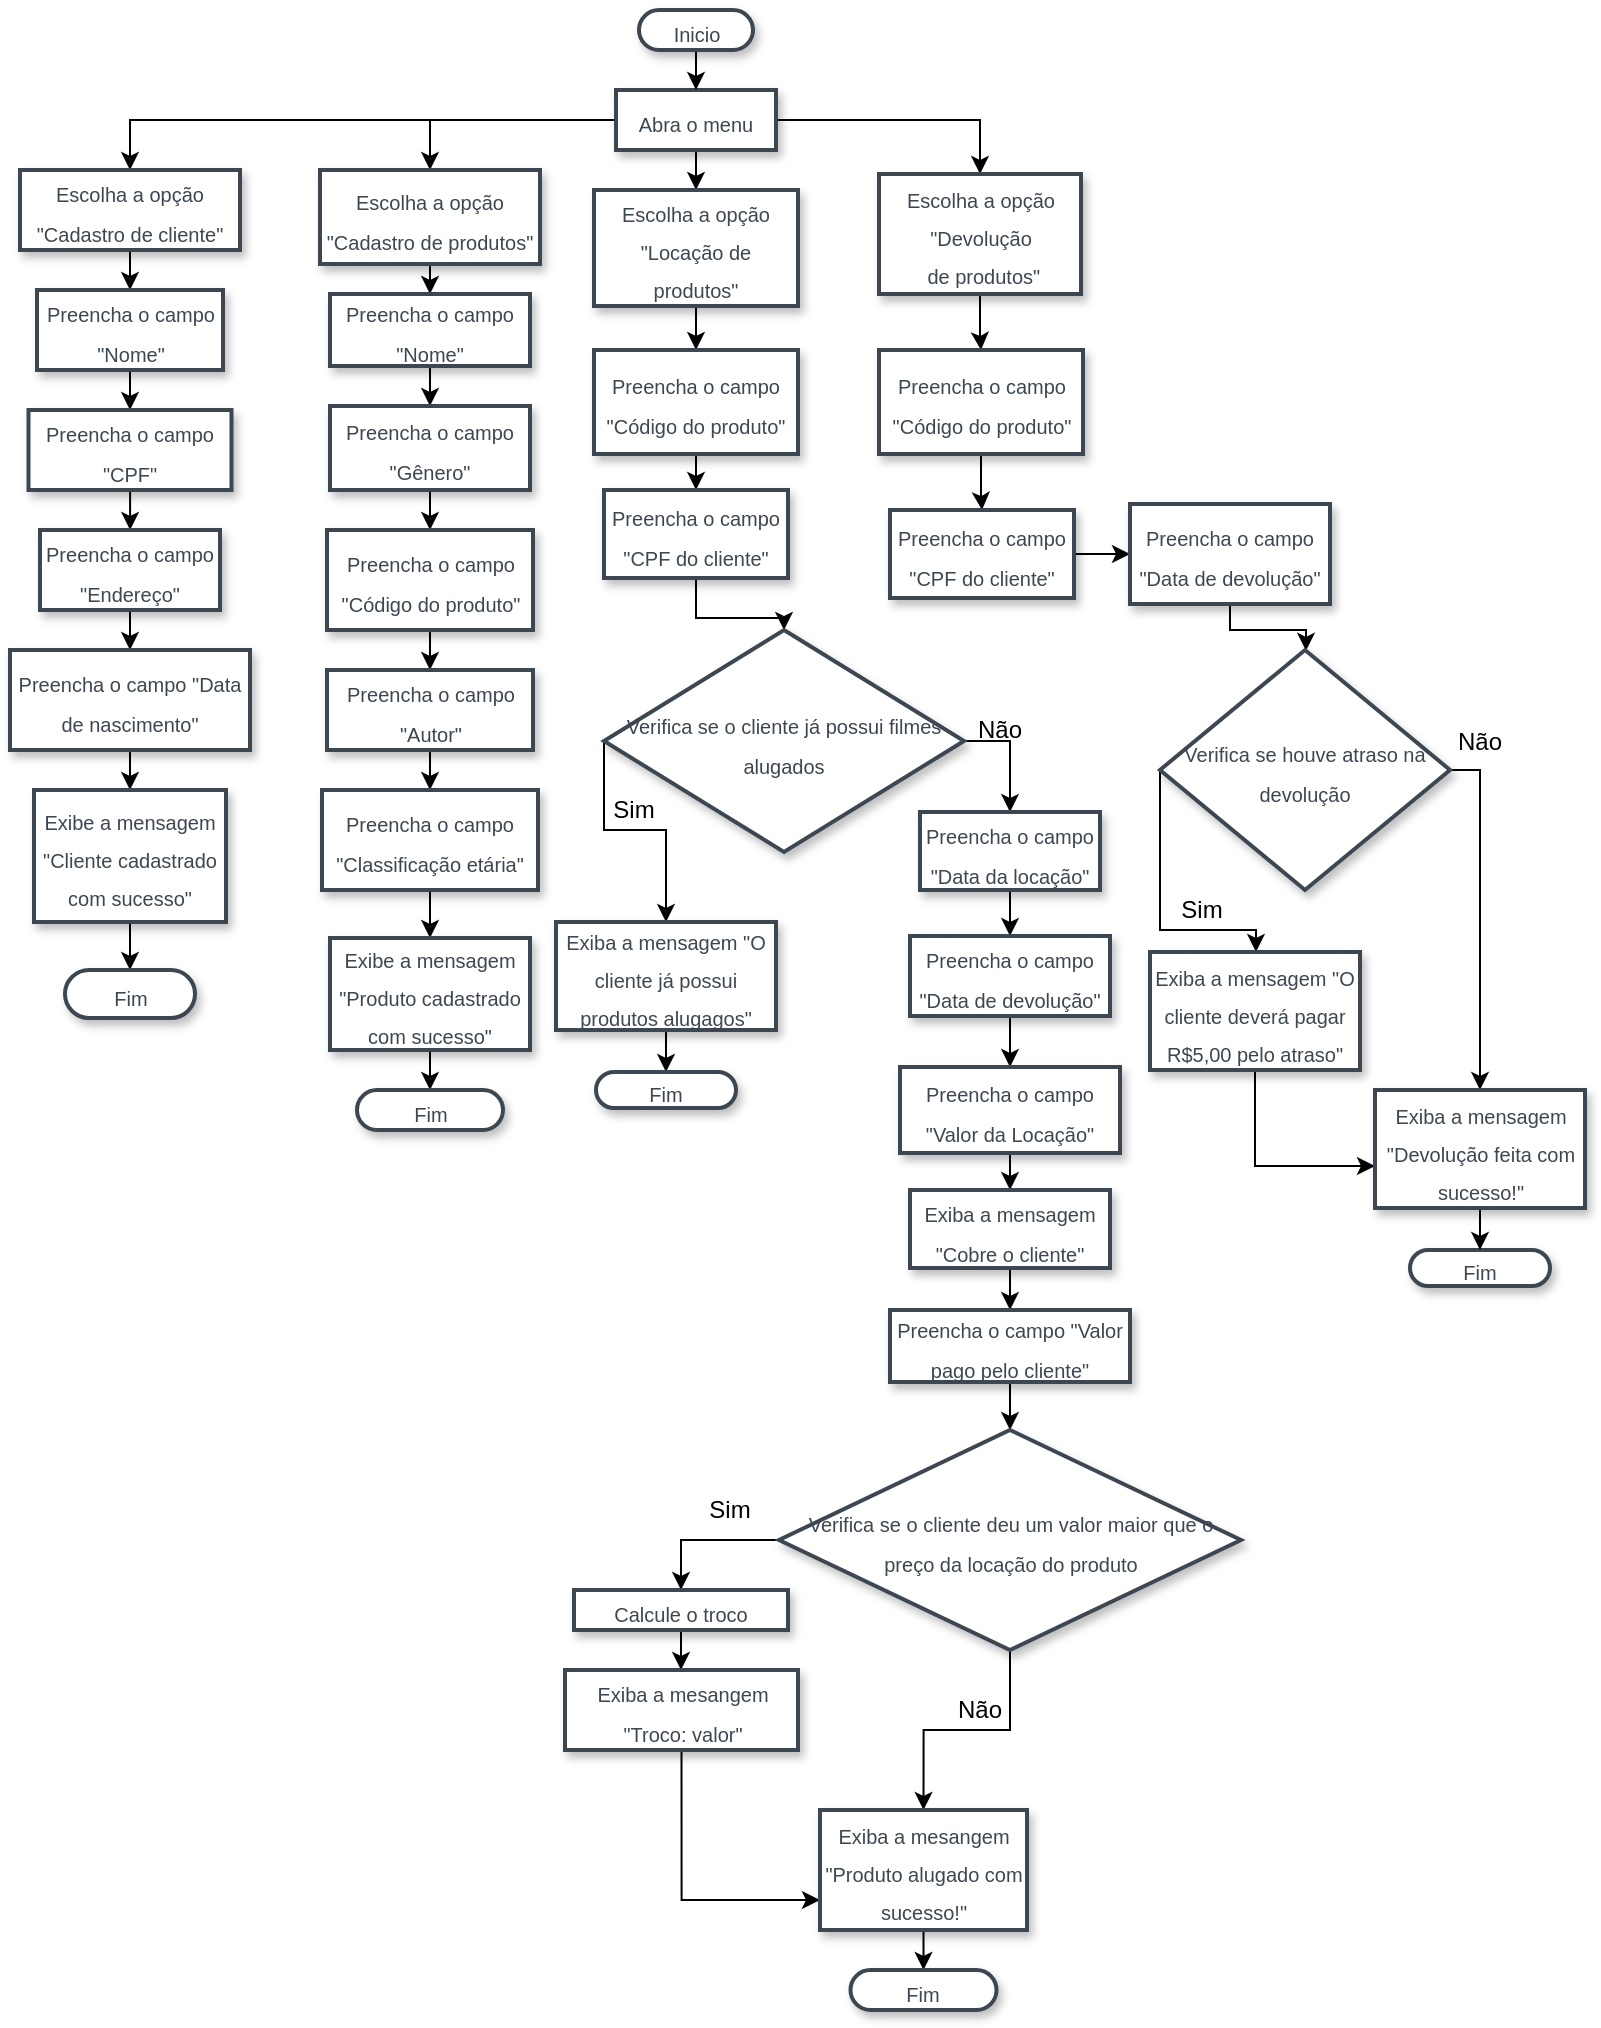 <mxfile version="12.9.6" type="device"><diagram id="pEwQFhLn-0pdpbr744_Y" name="Page-1"><mxGraphModel dx="868" dy="433" grid="1" gridSize="10" guides="1" tooltips="1" connect="1" arrows="1" fold="1" page="1" pageScale="1" pageWidth="850" pageHeight="1100" math="0" shadow="0"><root><mxCell id="0"/><mxCell id="1" parent="0"/><mxCell id="HXJx4LC6QHkydqWfYgw4-26" style="edgeStyle=orthogonalEdgeStyle;rounded=0;orthogonalLoop=1;jettySize=auto;html=1;entryX=0.5;entryY=0;entryDx=0;entryDy=0;" edge="1" parent="1" source="HXJx4LC6QHkydqWfYgw4-22" target="HXJx4LC6QHkydqWfYgw4-25"><mxGeometry relative="1" as="geometry"/></mxCell><mxCell id="HXJx4LC6QHkydqWfYgw4-43" style="edgeStyle=orthogonalEdgeStyle;rounded=0;orthogonalLoop=1;jettySize=auto;html=1;entryX=0.5;entryY=0;entryDx=0;entryDy=0;" edge="1" parent="1" source="HXJx4LC6QHkydqWfYgw4-22" target="HXJx4LC6QHkydqWfYgw4-42"><mxGeometry relative="1" as="geometry"/></mxCell><mxCell id="HXJx4LC6QHkydqWfYgw4-61" style="edgeStyle=orthogonalEdgeStyle;rounded=0;orthogonalLoop=1;jettySize=auto;html=1;entryX=0.5;entryY=0;entryDx=0;entryDy=0;" edge="1" parent="1" source="HXJx4LC6QHkydqWfYgw4-22" target="HXJx4LC6QHkydqWfYgw4-60"><mxGeometry relative="1" as="geometry"/></mxCell><mxCell id="HXJx4LC6QHkydqWfYgw4-99" style="edgeStyle=orthogonalEdgeStyle;rounded=0;orthogonalLoop=1;jettySize=auto;html=1;entryX=0.5;entryY=0;entryDx=0;entryDy=0;" edge="1" parent="1" source="HXJx4LC6QHkydqWfYgw4-22" target="HXJx4LC6QHkydqWfYgw4-98"><mxGeometry relative="1" as="geometry"/></mxCell><UserObject label="&lt;font style=&quot;font-size: 10px&quot;&gt;Abra o menu&lt;/font&gt;" lucidchartObjectId="jnFLfFCbd3qz" id="HXJx4LC6QHkydqWfYgw4-22"><mxCell style="html=1;whiteSpace=wrap;;fontSize=16;fontColor=#3d4752;align=center;spacing=3;strokeColor=#3d4752;strokeOpacity=100;fillOpacity=100;shadow=1;fillColor=#ffffff;strokeWidth=2;" vertex="1" parent="1"><mxGeometry x="348" y="50" width="80" height="30" as="geometry"/></mxCell></UserObject><mxCell id="HXJx4LC6QHkydqWfYgw4-24" style="edgeStyle=orthogonalEdgeStyle;rounded=0;orthogonalLoop=1;jettySize=auto;html=1;entryX=0.5;entryY=0;entryDx=0;entryDy=0;" edge="1" parent="1" target="HXJx4LC6QHkydqWfYgw4-22"><mxGeometry relative="1" as="geometry"><mxPoint x="388" y="30" as="sourcePoint"/></mxGeometry></mxCell><mxCell id="HXJx4LC6QHkydqWfYgw4-28" style="edgeStyle=orthogonalEdgeStyle;rounded=0;orthogonalLoop=1;jettySize=auto;html=1;entryX=0.5;entryY=0;entryDx=0;entryDy=0;" edge="1" parent="1" source="HXJx4LC6QHkydqWfYgw4-25" target="HXJx4LC6QHkydqWfYgw4-27"><mxGeometry relative="1" as="geometry"/></mxCell><UserObject label="&lt;font style=&quot;font-size: 10px&quot;&gt;Escolha a opção &quot;Cadastro de cliente&quot;&lt;/font&gt;" lucidchartObjectId="CpFLckcKI6U~" id="HXJx4LC6QHkydqWfYgw4-25"><mxCell style="html=1;whiteSpace=wrap;;fontSize=16;fontColor=#3d4752;align=center;spacing=3;strokeColor=#3d4752;strokeOpacity=100;fillOpacity=100;shadow=1;fillColor=#ffffff;strokeWidth=2;" vertex="1" parent="1"><mxGeometry x="50" y="90" width="110" height="40" as="geometry"/></mxCell></UserObject><mxCell id="HXJx4LC6QHkydqWfYgw4-30" style="edgeStyle=orthogonalEdgeStyle;rounded=0;orthogonalLoop=1;jettySize=auto;html=1;entryX=0.5;entryY=0;entryDx=0;entryDy=0;" edge="1" parent="1" source="HXJx4LC6QHkydqWfYgw4-27" target="HXJx4LC6QHkydqWfYgw4-29"><mxGeometry relative="1" as="geometry"/></mxCell><UserObject label="&lt;font style=&quot;font-size: 10px&quot;&gt;Preencha o campo &quot;Nome&quot;&lt;/font&gt;" lucidchartObjectId="3qFLjaxOOOlq" id="HXJx4LC6QHkydqWfYgw4-27"><mxCell style="html=1;whiteSpace=wrap;;fontSize=16;fontColor=#3d4752;align=center;spacing=3;strokeColor=#3d4752;strokeOpacity=100;fillOpacity=100;shadow=1;fillColor=#ffffff;strokeWidth=2;" vertex="1" parent="1"><mxGeometry x="58.5" y="150" width="93" height="40" as="geometry"/></mxCell></UserObject><mxCell id="HXJx4LC6QHkydqWfYgw4-32" style="edgeStyle=orthogonalEdgeStyle;rounded=0;orthogonalLoop=1;jettySize=auto;html=1;" edge="1" parent="1" source="HXJx4LC6QHkydqWfYgw4-29" target="HXJx4LC6QHkydqWfYgw4-31"><mxGeometry relative="1" as="geometry"/></mxCell><UserObject label="&lt;font style=&quot;font-size: 10px&quot;&gt;Preencha o campo &quot;CPF&quot;&lt;/font&gt;" lucidchartObjectId="msFL2~0l1LfC" id="HXJx4LC6QHkydqWfYgw4-29"><mxCell style="html=1;whiteSpace=wrap;;fontSize=16;fontColor=#3d4752;align=center;spacing=3;strokeColor=#3d4752;strokeOpacity=100;fillOpacity=100;shadow=1;fillColor=#ffffff;strokeWidth=2;" vertex="1" parent="1"><mxGeometry x="54.25" y="210" width="101.5" height="40" as="geometry"/></mxCell></UserObject><mxCell id="HXJx4LC6QHkydqWfYgw4-34" style="edgeStyle=orthogonalEdgeStyle;rounded=0;orthogonalLoop=1;jettySize=auto;html=1;entryX=0.5;entryY=0;entryDx=0;entryDy=0;" edge="1" parent="1" source="HXJx4LC6QHkydqWfYgw4-31" target="HXJx4LC6QHkydqWfYgw4-33"><mxGeometry relative="1" as="geometry"/></mxCell><UserObject label="&lt;font style=&quot;font-size: 10px&quot;&gt;Preencha o campo &quot;Endereço&quot;&lt;/font&gt;" lucidchartObjectId="euFL_HHbkSW-" id="HXJx4LC6QHkydqWfYgw4-31"><mxCell style="html=1;whiteSpace=wrap;;fontSize=16;fontColor=#3d4752;align=center;spacing=3;strokeColor=#3d4752;strokeOpacity=100;fillOpacity=100;shadow=1;fillColor=#ffffff;strokeWidth=2;" vertex="1" parent="1"><mxGeometry x="60" y="270" width="90" height="40" as="geometry"/></mxCell></UserObject><mxCell id="HXJx4LC6QHkydqWfYgw4-36" style="edgeStyle=orthogonalEdgeStyle;rounded=0;orthogonalLoop=1;jettySize=auto;html=1;" edge="1" parent="1" source="HXJx4LC6QHkydqWfYgw4-33" target="HXJx4LC6QHkydqWfYgw4-35"><mxGeometry relative="1" as="geometry"/></mxCell><UserObject label="&lt;font style=&quot;font-size: 10px&quot;&gt;Preencha o campo &quot;Data de nascimento&quot;&lt;/font&gt;" lucidchartObjectId="IMFLEHIjtBMJ" id="HXJx4LC6QHkydqWfYgw4-33"><mxCell style="html=1;whiteSpace=wrap;;fontSize=16;fontColor=#3d4752;align=center;spacing=3;strokeColor=#3d4752;strokeOpacity=100;fillOpacity=100;shadow=1;fillColor=#ffffff;strokeWidth=2;" vertex="1" parent="1"><mxGeometry x="45" y="330" width="120" height="50" as="geometry"/></mxCell></UserObject><mxCell id="HXJx4LC6QHkydqWfYgw4-38" style="edgeStyle=orthogonalEdgeStyle;rounded=0;orthogonalLoop=1;jettySize=auto;html=1;entryX=0.5;entryY=0;entryDx=0;entryDy=0;" edge="1" parent="1" source="HXJx4LC6QHkydqWfYgw4-35" target="HXJx4LC6QHkydqWfYgw4-37"><mxGeometry relative="1" as="geometry"/></mxCell><UserObject label="&lt;font style=&quot;font-size: 10px&quot;&gt;Exibe a mensagem &quot;Cliente cadastrado com sucesso&quot;&lt;/font&gt;" lucidchartObjectId="jzFLeidjD5kn" id="HXJx4LC6QHkydqWfYgw4-35"><mxCell style="html=1;whiteSpace=wrap;;fontSize=16;fontColor=#3d4752;align=center;spacing=3;strokeColor=#3d4752;strokeOpacity=100;fillOpacity=100;shadow=1;fillColor=#ffffff;strokeWidth=2;" vertex="1" parent="1"><mxGeometry x="57" y="400" width="96" height="66" as="geometry"/></mxCell></UserObject><mxCell id="HXJx4LC6QHkydqWfYgw4-39" style="edgeStyle=orthogonalEdgeStyle;rounded=0;orthogonalLoop=1;jettySize=auto;html=1;exitX=0.5;exitY=1;exitDx=0;exitDy=0;" edge="1" parent="1" source="HXJx4LC6QHkydqWfYgw4-37"><mxGeometry relative="1" as="geometry"><mxPoint x="105" y="500" as="targetPoint"/></mxGeometry></mxCell><UserObject label="&lt;font style=&quot;font-size: 10px&quot;&gt;Fim&lt;/font&gt;" lucidchartObjectId="~AFLdLVYFA-2" id="HXJx4LC6QHkydqWfYgw4-37"><mxCell style="html=1;whiteSpace=wrap;rounded=1;arcSize=50;fontSize=16;fontColor=#3d4752;align=center;spacing=3;strokeColor=#3d4752;strokeOpacity=100;fillOpacity=100;shadow=1;fillColor=#ffffff;strokeWidth=2;" vertex="1" parent="1"><mxGeometry x="72.5" y="490" width="65" height="24" as="geometry"/></mxCell></UserObject><UserObject label="&lt;font style=&quot;font-size: 10px&quot;&gt;Inicio&lt;/font&gt;" lucidchartObjectId="KmFLsq8WQtiW" id="HXJx4LC6QHkydqWfYgw4-41"><mxCell style="html=1;whiteSpace=wrap;rounded=1;arcSize=50;fontSize=16;fontColor=#3d4752;align=center;spacing=3;strokeColor=#3d4752;strokeOpacity=100;fillOpacity=100;shadow=1;fillColor=#ffffff;strokeWidth=2;" vertex="1" parent="1"><mxGeometry x="359.5" y="10" width="57" height="20" as="geometry"/></mxCell></UserObject><mxCell id="HXJx4LC6QHkydqWfYgw4-45" style="edgeStyle=orthogonalEdgeStyle;rounded=0;orthogonalLoop=1;jettySize=auto;html=1;entryX=0.5;entryY=0;entryDx=0;entryDy=0;" edge="1" parent="1" source="HXJx4LC6QHkydqWfYgw4-42" target="HXJx4LC6QHkydqWfYgw4-44"><mxGeometry relative="1" as="geometry"/></mxCell><UserObject label="&lt;font style=&quot;font-size: 10px&quot;&gt;Escolha a opção &quot;Cadastro de produtos&quot;&lt;/font&gt;" lucidchartObjectId="XBFLu1raBYzm" id="HXJx4LC6QHkydqWfYgw4-42"><mxCell style="html=1;whiteSpace=wrap;;fontSize=16;fontColor=#3d4752;align=center;spacing=3;strokeColor=#3d4752;strokeOpacity=100;fillOpacity=100;shadow=1;fillColor=#ffffff;strokeWidth=2;" vertex="1" parent="1"><mxGeometry x="200" y="90" width="110" height="47" as="geometry"/></mxCell></UserObject><mxCell id="HXJx4LC6QHkydqWfYgw4-48" style="edgeStyle=orthogonalEdgeStyle;rounded=0;orthogonalLoop=1;jettySize=auto;html=1;entryX=0.5;entryY=0;entryDx=0;entryDy=0;" edge="1" parent="1" source="HXJx4LC6QHkydqWfYgw4-44" target="HXJx4LC6QHkydqWfYgw4-46"><mxGeometry relative="1" as="geometry"/></mxCell><UserObject label="&lt;font style=&quot;font-size: 10px&quot;&gt;Preencha o campo &quot;Nome&quot;&lt;/font&gt;" lucidchartObjectId="nDFLi6US7r.c" id="HXJx4LC6QHkydqWfYgw4-44"><mxCell style="html=1;whiteSpace=wrap;;fontSize=16;fontColor=#3d4752;align=center;spacing=3;strokeColor=#3d4752;strokeOpacity=100;fillOpacity=100;shadow=1;fillColor=#ffffff;strokeWidth=2;" vertex="1" parent="1"><mxGeometry x="205" y="152" width="100" height="36" as="geometry"/></mxCell></UserObject><mxCell id="HXJx4LC6QHkydqWfYgw4-50" style="edgeStyle=orthogonalEdgeStyle;rounded=0;orthogonalLoop=1;jettySize=auto;html=1;entryX=0.5;entryY=0;entryDx=0;entryDy=0;" edge="1" parent="1" source="HXJx4LC6QHkydqWfYgw4-46" target="HXJx4LC6QHkydqWfYgw4-49"><mxGeometry relative="1" as="geometry"/></mxCell><UserObject label="&lt;font style=&quot;font-size: 10px&quot;&gt;Preencha o campo &quot;Gênero&quot;&lt;/font&gt;" lucidchartObjectId="-DFL~ItTOaPe" id="HXJx4LC6QHkydqWfYgw4-46"><mxCell style="html=1;whiteSpace=wrap;;fontSize=16;fontColor=#3d4752;align=center;spacing=3;strokeColor=#3d4752;strokeOpacity=100;fillOpacity=100;shadow=1;fillColor=#ffffff;strokeWidth=2;" vertex="1" parent="1"><mxGeometry x="205" y="208" width="100" height="42" as="geometry"/></mxCell></UserObject><mxCell id="HXJx4LC6QHkydqWfYgw4-52" style="edgeStyle=orthogonalEdgeStyle;rounded=0;orthogonalLoop=1;jettySize=auto;html=1;" edge="1" parent="1" source="HXJx4LC6QHkydqWfYgw4-49" target="HXJx4LC6QHkydqWfYgw4-51"><mxGeometry relative="1" as="geometry"/></mxCell><UserObject label="&lt;font style=&quot;font-size: 10px&quot;&gt;Preencha o campo &quot;Código do produto&quot;&lt;/font&gt;" lucidchartObjectId="wFFLgE_ELieT" id="HXJx4LC6QHkydqWfYgw4-49"><mxCell style="html=1;whiteSpace=wrap;;fontSize=16;fontColor=#3d4752;align=center;spacing=3;strokeColor=#3d4752;strokeOpacity=100;fillOpacity=100;shadow=1;fillColor=#ffffff;strokeWidth=2;" vertex="1" parent="1"><mxGeometry x="203.5" y="270" width="103" height="50" as="geometry"/></mxCell></UserObject><mxCell id="HXJx4LC6QHkydqWfYgw4-55" style="edgeStyle=orthogonalEdgeStyle;rounded=0;orthogonalLoop=1;jettySize=auto;html=1;entryX=0.5;entryY=0;entryDx=0;entryDy=0;" edge="1" parent="1" source="HXJx4LC6QHkydqWfYgw4-51" target="HXJx4LC6QHkydqWfYgw4-54"><mxGeometry relative="1" as="geometry"/></mxCell><UserObject label="&lt;font style=&quot;font-size: 10px&quot;&gt;Preencha o campo &quot;Autor&quot;&lt;/font&gt;" lucidchartObjectId="cGFLg5nVvIVx" id="HXJx4LC6QHkydqWfYgw4-51"><mxCell style="html=1;whiteSpace=wrap;;fontSize=16;fontColor=#3d4752;align=center;spacing=3;strokeColor=#3d4752;strokeOpacity=100;fillOpacity=100;shadow=1;fillColor=#ffffff;strokeWidth=2;" vertex="1" parent="1"><mxGeometry x="203.5" y="340" width="103" height="40" as="geometry"/></mxCell></UserObject><mxCell id="HXJx4LC6QHkydqWfYgw4-57" style="edgeStyle=orthogonalEdgeStyle;rounded=0;orthogonalLoop=1;jettySize=auto;html=1;entryX=0.5;entryY=0;entryDx=0;entryDy=0;" edge="1" parent="1" source="HXJx4LC6QHkydqWfYgw4-54" target="HXJx4LC6QHkydqWfYgw4-56"><mxGeometry relative="1" as="geometry"/></mxCell><UserObject label="&lt;font style=&quot;font-size: 10px&quot;&gt;Preencha o campo &quot;Classificação etária&quot;&lt;/font&gt;" lucidchartObjectId="XGFLRaipK1Qi" id="HXJx4LC6QHkydqWfYgw4-54"><mxCell style="html=1;whiteSpace=wrap;;fontSize=16;fontColor=#3d4752;align=center;spacing=3;strokeColor=#3d4752;strokeOpacity=100;fillOpacity=100;shadow=1;fillColor=#ffffff;strokeWidth=2;" vertex="1" parent="1"><mxGeometry x="201" y="400" width="108" height="50" as="geometry"/></mxCell></UserObject><mxCell id="HXJx4LC6QHkydqWfYgw4-59" style="edgeStyle=orthogonalEdgeStyle;rounded=0;orthogonalLoop=1;jettySize=auto;html=1;" edge="1" parent="1" source="HXJx4LC6QHkydqWfYgw4-56" target="HXJx4LC6QHkydqWfYgw4-58"><mxGeometry relative="1" as="geometry"/></mxCell><UserObject label="&lt;font style=&quot;font-size: 10px&quot;&gt;Exibe a mensagem &quot;Produto cadastrado com sucesso&quot;&lt;/font&gt;" lucidchartObjectId="PHFLdKLSLlI2" id="HXJx4LC6QHkydqWfYgw4-56"><mxCell style="html=1;whiteSpace=wrap;;fontSize=16;fontColor=#3d4752;align=center;spacing=3;strokeColor=#3d4752;strokeOpacity=100;fillOpacity=100;shadow=1;fillColor=#ffffff;strokeWidth=2;" vertex="1" parent="1"><mxGeometry x="205" y="474" width="100" height="56" as="geometry"/></mxCell></UserObject><UserObject label="&lt;font style=&quot;font-size: 10px&quot;&gt;Fim&lt;/font&gt;" lucidchartObjectId="vIFL06dj9dmD" id="HXJx4LC6QHkydqWfYgw4-58"><mxCell style="html=1;whiteSpace=wrap;rounded=1;arcSize=50;fontSize=16;fontColor=#3d4752;align=center;spacing=3;strokeColor=#3d4752;strokeOpacity=100;fillOpacity=100;shadow=1;fillColor=#ffffff;strokeWidth=2;" vertex="1" parent="1"><mxGeometry x="218.5" y="550" width="73" height="20" as="geometry"/></mxCell></UserObject><mxCell id="HXJx4LC6QHkydqWfYgw4-63" style="edgeStyle=orthogonalEdgeStyle;rounded=0;orthogonalLoop=1;jettySize=auto;html=1;" edge="1" parent="1" source="HXJx4LC6QHkydqWfYgw4-60" target="HXJx4LC6QHkydqWfYgw4-62"><mxGeometry relative="1" as="geometry"/></mxCell><UserObject label="&lt;font style=&quot;font-size: 10px&quot;&gt;Escolha a opção &quot;Locação de produtos&quot;&lt;/font&gt;" lucidchartObjectId="vNFLDUNluXaB" id="HXJx4LC6QHkydqWfYgw4-60"><mxCell style="html=1;whiteSpace=wrap;;fontSize=16;fontColor=#3d4752;align=center;spacing=3;strokeColor=#3d4752;strokeOpacity=100;fillOpacity=100;shadow=1;fillColor=#ffffff;strokeWidth=2;" vertex="1" parent="1"><mxGeometry x="337" y="100" width="102" height="58" as="geometry"/></mxCell></UserObject><mxCell id="HXJx4LC6QHkydqWfYgw4-65" style="edgeStyle=orthogonalEdgeStyle;rounded=0;orthogonalLoop=1;jettySize=auto;html=1;entryX=0.5;entryY=0;entryDx=0;entryDy=0;" edge="1" parent="1" source="HXJx4LC6QHkydqWfYgw4-62" target="HXJx4LC6QHkydqWfYgw4-64"><mxGeometry relative="1" as="geometry"/></mxCell><UserObject label="&lt;font style=&quot;font-size: 10px&quot;&gt;Preencha o campo &quot;Código do produto&quot;&lt;/font&gt;" lucidchartObjectId="GOFLX8b~mYep" id="HXJx4LC6QHkydqWfYgw4-62"><mxCell style="html=1;whiteSpace=wrap;;fontSize=16;fontColor=#3d4752;align=center;spacing=3;strokeColor=#3d4752;strokeOpacity=100;fillOpacity=100;shadow=1;fillColor=#ffffff;strokeWidth=2;" vertex="1" parent="1"><mxGeometry x="337" y="180" width="102" height="52" as="geometry"/></mxCell></UserObject><mxCell id="HXJx4LC6QHkydqWfYgw4-67" style="edgeStyle=orthogonalEdgeStyle;rounded=0;orthogonalLoop=1;jettySize=auto;html=1;entryX=0.5;entryY=0;entryDx=0;entryDy=0;" edge="1" parent="1" source="HXJx4LC6QHkydqWfYgw4-64" target="HXJx4LC6QHkydqWfYgw4-66"><mxGeometry relative="1" as="geometry"/></mxCell><UserObject label="&lt;font style=&quot;font-size: 10px&quot;&gt;Preencha o campo &quot;CPF do cliente&quot;&lt;/font&gt;" lucidchartObjectId="_OFLmdyz50hw" id="HXJx4LC6QHkydqWfYgw4-64"><mxCell style="html=1;whiteSpace=wrap;;fontSize=16;fontColor=#3d4752;align=center;spacing=3;strokeColor=#3d4752;strokeOpacity=100;fillOpacity=100;shadow=1;fillColor=#ffffff;strokeWidth=2;" vertex="1" parent="1"><mxGeometry x="342" y="250" width="92" height="44" as="geometry"/></mxCell></UserObject><mxCell id="HXJx4LC6QHkydqWfYgw4-69" style="edgeStyle=orthogonalEdgeStyle;rounded=0;orthogonalLoop=1;jettySize=auto;html=1;entryX=0.5;entryY=0;entryDx=0;entryDy=0;exitX=0;exitY=0.5;exitDx=0;exitDy=0;" edge="1" parent="1" source="HXJx4LC6QHkydqWfYgw4-66" target="HXJx4LC6QHkydqWfYgw4-68"><mxGeometry relative="1" as="geometry"><Array as="points"><mxPoint x="342" y="420"/><mxPoint x="373" y="420"/></Array></mxGeometry></mxCell><mxCell id="HXJx4LC6QHkydqWfYgw4-75" style="edgeStyle=orthogonalEdgeStyle;rounded=0;orthogonalLoop=1;jettySize=auto;html=1;entryX=0.5;entryY=0;entryDx=0;entryDy=0;exitX=1;exitY=0.5;exitDx=0;exitDy=0;" edge="1" parent="1" source="HXJx4LC6QHkydqWfYgw4-66" target="HXJx4LC6QHkydqWfYgw4-74"><mxGeometry relative="1" as="geometry"/></mxCell><UserObject label="&lt;font style=&quot;font-size: 10px&quot;&gt;Verifica se o cliente já possui filmes alugados&lt;/font&gt;" lucidchartObjectId="zTFLiN5NoDBZ" id="HXJx4LC6QHkydqWfYgw4-66"><mxCell style="html=1;whiteSpace=wrap;rhombus;fontSize=16;fontColor=#3d4752;align=center;spacing=3;strokeColor=#3d4752;strokeOpacity=100;fillOpacity=100;shadow=1;fillColor=#ffffff;strokeWidth=2;" vertex="1" parent="1"><mxGeometry x="342" y="320" width="180" height="111" as="geometry"/></mxCell></UserObject><mxCell id="HXJx4LC6QHkydqWfYgw4-72" style="edgeStyle=orthogonalEdgeStyle;rounded=0;orthogonalLoop=1;jettySize=auto;html=1;entryX=0.5;entryY=0;entryDx=0;entryDy=0;" edge="1" parent="1" source="HXJx4LC6QHkydqWfYgw4-68" target="HXJx4LC6QHkydqWfYgw4-71"><mxGeometry relative="1" as="geometry"/></mxCell><UserObject label="&lt;font style=&quot;font-size: 10px&quot;&gt;Exiba a mensagem &quot;O cliente já possui produtos alugagos&quot;&lt;/font&gt;" lucidchartObjectId="xWFL~Xi8avfd" id="HXJx4LC6QHkydqWfYgw4-68"><mxCell style="html=1;whiteSpace=wrap;;fontSize=16;fontColor=#3d4752;align=center;spacing=3;strokeColor=#3d4752;strokeOpacity=100;fillOpacity=100;shadow=1;fillColor=#ffffff;strokeWidth=2;" vertex="1" parent="1"><mxGeometry x="318" y="466" width="110" height="54" as="geometry"/></mxCell></UserObject><mxCell id="HXJx4LC6QHkydqWfYgw4-70" value="Sim" style="text;html=1;strokeColor=none;fillColor=none;align=center;verticalAlign=middle;whiteSpace=wrap;rounded=0;" vertex="1" parent="1"><mxGeometry x="337" y="400" width="40" height="20" as="geometry"/></mxCell><UserObject label="&lt;font style=&quot;font-size: 10px&quot;&gt;Fim&lt;/font&gt;" lucidchartObjectId="sXFLLMgHulNz" id="HXJx4LC6QHkydqWfYgw4-71"><mxCell style="html=1;whiteSpace=wrap;rounded=1;arcSize=50;fontSize=16;fontColor=#3d4752;align=center;spacing=3;strokeColor=#3d4752;strokeOpacity=100;fillOpacity=100;shadow=1;fillColor=#ffffff;strokeWidth=2;" vertex="1" parent="1"><mxGeometry x="338" y="541" width="70" height="18" as="geometry"/></mxCell></UserObject><mxCell id="HXJx4LC6QHkydqWfYgw4-73" style="edgeStyle=orthogonalEdgeStyle;rounded=0;orthogonalLoop=1;jettySize=auto;html=1;exitX=0.5;exitY=1;exitDx=0;exitDy=0;" edge="1" parent="1" source="HXJx4LC6QHkydqWfYgw4-71" target="HXJx4LC6QHkydqWfYgw4-71"><mxGeometry relative="1" as="geometry"/></mxCell><mxCell id="HXJx4LC6QHkydqWfYgw4-78" style="edgeStyle=orthogonalEdgeStyle;rounded=0;orthogonalLoop=1;jettySize=auto;html=1;entryX=0.5;entryY=0;entryDx=0;entryDy=0;" edge="1" parent="1" source="HXJx4LC6QHkydqWfYgw4-74" target="HXJx4LC6QHkydqWfYgw4-77"><mxGeometry relative="1" as="geometry"/></mxCell><UserObject label="&lt;font style=&quot;font-size: 10px&quot;&gt;Preencha o campo &quot;Data da locação&quot;&lt;/font&gt;" lucidchartObjectId="vQFLDKBkn-kR" id="HXJx4LC6QHkydqWfYgw4-74"><mxCell style="html=1;whiteSpace=wrap;;fontSize=16;fontColor=#3d4752;align=center;spacing=3;strokeColor=#3d4752;strokeOpacity=100;fillOpacity=100;shadow=1;fillColor=#ffffff;strokeWidth=2;" vertex="1" parent="1"><mxGeometry x="500" y="411" width="90" height="39" as="geometry"/></mxCell></UserObject><mxCell id="HXJx4LC6QHkydqWfYgw4-76" value="Não" style="text;html=1;strokeColor=none;fillColor=none;align=center;verticalAlign=middle;whiteSpace=wrap;rounded=0;" vertex="1" parent="1"><mxGeometry x="520" y="360" width="40" height="20" as="geometry"/></mxCell><mxCell id="HXJx4LC6QHkydqWfYgw4-80" style="edgeStyle=orthogonalEdgeStyle;rounded=0;orthogonalLoop=1;jettySize=auto;html=1;" edge="1" parent="1" source="HXJx4LC6QHkydqWfYgw4-77" target="HXJx4LC6QHkydqWfYgw4-79"><mxGeometry relative="1" as="geometry"/></mxCell><UserObject label="&lt;font style=&quot;font-size: 10px&quot;&gt;Preencha o campo &quot;Data de devolução&quot;&lt;/font&gt;" lucidchartObjectId="XQFLwaOb0sO~" id="HXJx4LC6QHkydqWfYgw4-77"><mxCell style="html=1;whiteSpace=wrap;;fontSize=16;fontColor=#3d4752;align=center;spacing=3;strokeColor=#3d4752;strokeOpacity=100;fillOpacity=100;shadow=1;fillColor=#ffffff;strokeWidth=2;" vertex="1" parent="1"><mxGeometry x="495" y="473" width="100" height="40" as="geometry"/></mxCell></UserObject><mxCell id="HXJx4LC6QHkydqWfYgw4-82" style="edgeStyle=orthogonalEdgeStyle;rounded=0;orthogonalLoop=1;jettySize=auto;html=1;" edge="1" parent="1" source="HXJx4LC6QHkydqWfYgw4-79" target="HXJx4LC6QHkydqWfYgw4-81"><mxGeometry relative="1" as="geometry"/></mxCell><UserObject label="&lt;font style=&quot;font-size: 10px&quot;&gt;Preencha o campo &quot;Valor da Locação&quot;&lt;/font&gt;" lucidchartObjectId="LZFLObYbQlEH" id="HXJx4LC6QHkydqWfYgw4-79"><mxCell style="html=1;whiteSpace=wrap;;fontSize=16;fontColor=#3d4752;align=center;spacing=3;strokeColor=#3d4752;strokeOpacity=100;fillOpacity=100;shadow=1;fillColor=#ffffff;strokeWidth=2;" vertex="1" parent="1"><mxGeometry x="490" y="538.5" width="110" height="43" as="geometry"/></mxCell></UserObject><mxCell id="HXJx4LC6QHkydqWfYgw4-84" style="edgeStyle=orthogonalEdgeStyle;rounded=0;orthogonalLoop=1;jettySize=auto;html=1;entryX=0.5;entryY=0;entryDx=0;entryDy=0;" edge="1" parent="1" source="HXJx4LC6QHkydqWfYgw4-81" target="HXJx4LC6QHkydqWfYgw4-83"><mxGeometry relative="1" as="geometry"/></mxCell><UserObject label="&lt;font style=&quot;font-size: 10px&quot;&gt;Exiba a mensagem &quot;Cobre o cliente&quot;&lt;/font&gt;" lucidchartObjectId="k0FLobeWvtw5" id="HXJx4LC6QHkydqWfYgw4-81"><mxCell style="html=1;whiteSpace=wrap;;fontSize=16;fontColor=#3d4752;align=center;spacing=3;strokeColor=#3d4752;strokeOpacity=100;fillOpacity=100;shadow=1;fillColor=#ffffff;strokeWidth=2;" vertex="1" parent="1"><mxGeometry x="495" y="600" width="100" height="39" as="geometry"/></mxCell></UserObject><mxCell id="HXJx4LC6QHkydqWfYgw4-86" style="edgeStyle=orthogonalEdgeStyle;rounded=0;orthogonalLoop=1;jettySize=auto;html=1;entryX=0.5;entryY=0;entryDx=0;entryDy=0;" edge="1" parent="1" source="HXJx4LC6QHkydqWfYgw4-83" target="HXJx4LC6QHkydqWfYgw4-85"><mxGeometry relative="1" as="geometry"/></mxCell><UserObject label="&lt;font style=&quot;font-size: 10px&quot;&gt;Preencha o campo &quot;Valor pago pelo cliente&quot;&lt;/font&gt;" lucidchartObjectId="-1FLn9ORPsRT" id="HXJx4LC6QHkydqWfYgw4-83"><mxCell style="html=1;whiteSpace=wrap;;fontSize=16;fontColor=#3d4752;align=center;spacing=3;strokeColor=#3d4752;strokeOpacity=100;fillOpacity=100;shadow=1;fillColor=#ffffff;strokeWidth=2;" vertex="1" parent="1"><mxGeometry x="485" y="660" width="120" height="36" as="geometry"/></mxCell></UserObject><mxCell id="HXJx4LC6QHkydqWfYgw4-88" style="edgeStyle=orthogonalEdgeStyle;rounded=0;orthogonalLoop=1;jettySize=auto;html=1;exitX=0;exitY=0.5;exitDx=0;exitDy=0;" edge="1" parent="1" source="HXJx4LC6QHkydqWfYgw4-85" target="HXJx4LC6QHkydqWfYgw4-87"><mxGeometry relative="1" as="geometry"/></mxCell><mxCell id="HXJx4LC6QHkydqWfYgw4-94" style="edgeStyle=orthogonalEdgeStyle;rounded=0;orthogonalLoop=1;jettySize=auto;html=1;exitX=0.5;exitY=1;exitDx=0;exitDy=0;entryX=0.5;entryY=0;entryDx=0;entryDy=0;" edge="1" parent="1" source="HXJx4LC6QHkydqWfYgw4-85" target="HXJx4LC6QHkydqWfYgw4-92"><mxGeometry relative="1" as="geometry"/></mxCell><UserObject label="&lt;font style=&quot;font-size: 10px&quot;&gt;Verifica se o cliente deu um valor maior que o preço da locação do produto&lt;/font&gt;" lucidchartObjectId="23FLf5pUP~CP" id="HXJx4LC6QHkydqWfYgw4-85"><mxCell style="html=1;whiteSpace=wrap;rhombus;fontSize=16;fontColor=#3d4752;align=center;spacing=3;strokeColor=#3d4752;strokeOpacity=100;fillOpacity=100;shadow=1;fillColor=#ffffff;strokeWidth=2;" vertex="1" parent="1"><mxGeometry x="429.5" y="720" width="231" height="110" as="geometry"/></mxCell></UserObject><mxCell id="HXJx4LC6QHkydqWfYgw4-91" style="edgeStyle=orthogonalEdgeStyle;rounded=0;orthogonalLoop=1;jettySize=auto;html=1;" edge="1" parent="1" source="HXJx4LC6QHkydqWfYgw4-87" target="HXJx4LC6QHkydqWfYgw4-90"><mxGeometry relative="1" as="geometry"/></mxCell><UserObject label="&lt;font size=&quot;1&quot;&gt;Calcule o troco&lt;/font&gt;&lt;font style=&quot;font-size: 10px&quot;&gt; &lt;/font&gt;" lucidchartObjectId="84FLcvnBEGRM" id="HXJx4LC6QHkydqWfYgw4-87"><mxCell style="html=1;whiteSpace=wrap;;fontSize=16;fontColor=#3d4752;align=center;spacing=3;strokeColor=#3d4752;strokeOpacity=100;fillOpacity=100;shadow=1;fillColor=#ffffff;strokeWidth=2;" vertex="1" parent="1"><mxGeometry x="327" y="800" width="107" height="20" as="geometry"/></mxCell></UserObject><mxCell id="HXJx4LC6QHkydqWfYgw4-89" value="Sim" style="text;html=1;strokeColor=none;fillColor=none;align=center;verticalAlign=middle;whiteSpace=wrap;rounded=0;" vertex="1" parent="1"><mxGeometry x="385" y="750" width="40" height="20" as="geometry"/></mxCell><mxCell id="HXJx4LC6QHkydqWfYgw4-93" style="edgeStyle=orthogonalEdgeStyle;rounded=0;orthogonalLoop=1;jettySize=auto;html=1;entryX=0;entryY=0.75;entryDx=0;entryDy=0;exitX=0.5;exitY=1;exitDx=0;exitDy=0;" edge="1" parent="1" source="HXJx4LC6QHkydqWfYgw4-90" target="HXJx4LC6QHkydqWfYgw4-92"><mxGeometry relative="1" as="geometry"/></mxCell><UserObject label="&lt;font style=&quot;font-size: 10px&quot;&gt;Exiba a mesangem &quot;Troco:  valor&quot;&lt;/font&gt;" lucidchartObjectId="J5FLw8HQWQQ9" id="HXJx4LC6QHkydqWfYgw4-90"><mxCell style="html=1;whiteSpace=wrap;;fontSize=16;fontColor=#3d4752;align=center;spacing=3;strokeColor=#3d4752;strokeOpacity=100;fillOpacity=100;shadow=1;fillColor=#ffffff;strokeWidth=2;" vertex="1" parent="1"><mxGeometry x="322.5" y="840" width="116.5" height="40" as="geometry"/></mxCell></UserObject><mxCell id="HXJx4LC6QHkydqWfYgw4-97" style="edgeStyle=orthogonalEdgeStyle;rounded=0;orthogonalLoop=1;jettySize=auto;html=1;" edge="1" parent="1" source="HXJx4LC6QHkydqWfYgw4-92" target="HXJx4LC6QHkydqWfYgw4-96"><mxGeometry relative="1" as="geometry"/></mxCell><UserObject label="&lt;font style=&quot;font-size: 10px&quot;&gt;Exiba a mesangem &quot;Produto alugado com sucesso!&quot;&lt;/font&gt;" lucidchartObjectId="J5FLw8HQWQQ9" id="HXJx4LC6QHkydqWfYgw4-92"><mxCell style="html=1;whiteSpace=wrap;;fontSize=16;fontColor=#3d4752;align=center;spacing=3;strokeColor=#3d4752;strokeOpacity=100;fillOpacity=100;shadow=1;fillColor=#ffffff;strokeWidth=2;" vertex="1" parent="1"><mxGeometry x="450" y="910" width="103.5" height="60" as="geometry"/></mxCell></UserObject><mxCell id="HXJx4LC6QHkydqWfYgw4-95" value="Não" style="text;html=1;strokeColor=none;fillColor=none;align=center;verticalAlign=middle;whiteSpace=wrap;rounded=0;" vertex="1" parent="1"><mxGeometry x="510" y="850" width="40" height="20" as="geometry"/></mxCell><UserObject label="&lt;font style=&quot;font-size: 10px&quot;&gt;Fim&lt;/font&gt;" lucidchartObjectId="vIFL06dj9dmD" id="HXJx4LC6QHkydqWfYgw4-96"><mxCell style="html=1;whiteSpace=wrap;rounded=1;arcSize=50;fontSize=16;fontColor=#3d4752;align=center;spacing=3;strokeColor=#3d4752;strokeOpacity=100;fillOpacity=100;shadow=1;fillColor=#ffffff;strokeWidth=2;" vertex="1" parent="1"><mxGeometry x="465.25" y="990" width="73" height="20" as="geometry"/></mxCell></UserObject><mxCell id="HXJx4LC6QHkydqWfYgw4-101" style="edgeStyle=orthogonalEdgeStyle;rounded=0;orthogonalLoop=1;jettySize=auto;html=1;entryX=0.5;entryY=0;entryDx=0;entryDy=0;" edge="1" parent="1" source="HXJx4LC6QHkydqWfYgw4-98" target="HXJx4LC6QHkydqWfYgw4-100"><mxGeometry relative="1" as="geometry"/></mxCell><UserObject label="&lt;font style=&quot;font-size: 10px&quot;&gt;Escolha a opção &quot;Devolução&lt;br&gt;&amp;nbsp;de produtos&quot;&lt;/font&gt;" lucidchartObjectId="vNFLDUNluXaB" id="HXJx4LC6QHkydqWfYgw4-98"><mxCell style="html=1;whiteSpace=wrap;;fontSize=16;fontColor=#3d4752;align=center;spacing=3;strokeColor=#3d4752;strokeOpacity=100;fillOpacity=100;shadow=1;fillColor=#ffffff;strokeWidth=2;" vertex="1" parent="1"><mxGeometry x="479.5" y="92" width="101" height="60" as="geometry"/></mxCell></UserObject><mxCell id="HXJx4LC6QHkydqWfYgw4-103" style="edgeStyle=orthogonalEdgeStyle;rounded=0;orthogonalLoop=1;jettySize=auto;html=1;entryX=0.5;entryY=0;entryDx=0;entryDy=0;" edge="1" parent="1" source="HXJx4LC6QHkydqWfYgw4-100" target="HXJx4LC6QHkydqWfYgw4-102"><mxGeometry relative="1" as="geometry"/></mxCell><UserObject label="&lt;font style=&quot;font-size: 10px&quot;&gt;Preencha o campo &quot;Código do produto&quot;&lt;/font&gt;" lucidchartObjectId="GOFLX8b~mYep" id="HXJx4LC6QHkydqWfYgw4-100"><mxCell style="html=1;whiteSpace=wrap;;fontSize=16;fontColor=#3d4752;align=center;spacing=3;strokeColor=#3d4752;strokeOpacity=100;fillOpacity=100;shadow=1;fillColor=#ffffff;strokeWidth=2;" vertex="1" parent="1"><mxGeometry x="479.5" y="180" width="102" height="52" as="geometry"/></mxCell></UserObject><mxCell id="HXJx4LC6QHkydqWfYgw4-105" style="edgeStyle=orthogonalEdgeStyle;rounded=0;orthogonalLoop=1;jettySize=auto;html=1;" edge="1" parent="1" source="HXJx4LC6QHkydqWfYgw4-102" target="HXJx4LC6QHkydqWfYgw4-104"><mxGeometry relative="1" as="geometry"/></mxCell><UserObject label="&lt;font style=&quot;font-size: 10px&quot;&gt;Preencha o campo &quot;CPF do cliente&quot;&lt;/font&gt;" lucidchartObjectId="_OFLmdyz50hw" id="HXJx4LC6QHkydqWfYgw4-102"><mxCell style="html=1;whiteSpace=wrap;;fontSize=16;fontColor=#3d4752;align=center;spacing=3;strokeColor=#3d4752;strokeOpacity=100;fillOpacity=100;shadow=1;fillColor=#ffffff;strokeWidth=2;" vertex="1" parent="1"><mxGeometry x="485" y="260" width="92" height="44" as="geometry"/></mxCell></UserObject><mxCell id="HXJx4LC6QHkydqWfYgw4-108" style="edgeStyle=orthogonalEdgeStyle;rounded=0;orthogonalLoop=1;jettySize=auto;html=1;" edge="1" parent="1" source="HXJx4LC6QHkydqWfYgw4-104" target="HXJx4LC6QHkydqWfYgw4-107"><mxGeometry relative="1" as="geometry"><Array as="points"><mxPoint x="655" y="320"/><mxPoint x="693" y="320"/></Array></mxGeometry></mxCell><UserObject label="&lt;font style=&quot;font-size: 10px&quot;&gt;Preencha o campo &quot;Data de devolução&quot;&lt;/font&gt;" lucidchartObjectId="_OFLmdyz50hw" id="HXJx4LC6QHkydqWfYgw4-104"><mxCell style="html=1;whiteSpace=wrap;;fontSize=16;fontColor=#3d4752;align=center;spacing=3;strokeColor=#3d4752;strokeOpacity=100;fillOpacity=100;shadow=1;fillColor=#ffffff;strokeWidth=2;" vertex="1" parent="1"><mxGeometry x="605" y="257" width="100" height="50" as="geometry"/></mxCell></UserObject><mxCell id="HXJx4LC6QHkydqWfYgw4-110" style="edgeStyle=orthogonalEdgeStyle;rounded=0;orthogonalLoop=1;jettySize=auto;html=1;exitX=0;exitY=0.5;exitDx=0;exitDy=0;" edge="1" parent="1" source="HXJx4LC6QHkydqWfYgw4-107" target="HXJx4LC6QHkydqWfYgw4-109"><mxGeometry relative="1" as="geometry"><Array as="points"><mxPoint x="620" y="470"/><mxPoint x="668" y="470"/></Array></mxGeometry></mxCell><mxCell id="HXJx4LC6QHkydqWfYgw4-122" style="edgeStyle=orthogonalEdgeStyle;rounded=0;orthogonalLoop=1;jettySize=auto;html=1;entryX=0.5;entryY=0;entryDx=0;entryDy=0;exitX=1;exitY=0.5;exitDx=0;exitDy=0;" edge="1" parent="1" source="HXJx4LC6QHkydqWfYgw4-107" target="HXJx4LC6QHkydqWfYgw4-117"><mxGeometry relative="1" as="geometry"><Array as="points"><mxPoint x="780" y="390"/></Array></mxGeometry></mxCell><UserObject label="&lt;span style=&quot;font-size: 10px&quot;&gt;Verifica se houve atraso na devolução&lt;/span&gt;" lucidchartObjectId="zTFLiN5NoDBZ" id="HXJx4LC6QHkydqWfYgw4-107"><mxCell style="html=1;whiteSpace=wrap;rhombus;fontSize=16;fontColor=#3d4752;align=center;spacing=3;strokeColor=#3d4752;strokeOpacity=100;fillOpacity=100;shadow=1;fillColor=#ffffff;strokeWidth=2;" vertex="1" parent="1"><mxGeometry x="620" y="330" width="145" height="120" as="geometry"/></mxCell></UserObject><mxCell id="HXJx4LC6QHkydqWfYgw4-128" style="edgeStyle=orthogonalEdgeStyle;rounded=0;orthogonalLoop=1;jettySize=auto;html=1;entryX=0;entryY=0.644;entryDx=0;entryDy=0;entryPerimeter=0;exitX=0.5;exitY=1;exitDx=0;exitDy=0;" edge="1" parent="1" source="HXJx4LC6QHkydqWfYgw4-109" target="HXJx4LC6QHkydqWfYgw4-117"><mxGeometry relative="1" as="geometry"/></mxCell><UserObject label="&lt;span style=&quot;font-size: 10px&quot;&gt;Exiba a mensagem &quot;O cliente deverá pagar R$5,00 pelo atraso&quot;&lt;/span&gt;" lucidchartObjectId="vQFLDKBkn-kR" id="HXJx4LC6QHkydqWfYgw4-109"><mxCell style="html=1;whiteSpace=wrap;;fontSize=16;fontColor=#3d4752;align=center;spacing=3;strokeColor=#3d4752;strokeOpacity=100;fillOpacity=100;shadow=1;fillColor=#ffffff;strokeWidth=2;" vertex="1" parent="1"><mxGeometry x="615" y="481" width="105" height="59" as="geometry"/></mxCell></UserObject><mxCell id="HXJx4LC6QHkydqWfYgw4-111" value="Sim" style="text;html=1;strokeColor=none;fillColor=none;align=center;verticalAlign=middle;whiteSpace=wrap;rounded=0;" vertex="1" parent="1"><mxGeometry x="620.5" y="450" width="40" height="20" as="geometry"/></mxCell><UserObject label="&lt;font style=&quot;font-size: 10px&quot;&gt;Fim&lt;/font&gt;" lucidchartObjectId="sXFLLMgHulNz" id="HXJx4LC6QHkydqWfYgw4-115"><mxCell style="html=1;whiteSpace=wrap;rounded=1;arcSize=50;fontSize=16;fontColor=#3d4752;align=center;spacing=3;strokeColor=#3d4752;strokeOpacity=100;fillOpacity=100;shadow=1;fillColor=#ffffff;strokeWidth=2;" vertex="1" parent="1"><mxGeometry x="745" y="630" width="70" height="18" as="geometry"/></mxCell></UserObject><mxCell id="HXJx4LC6QHkydqWfYgw4-121" style="edgeStyle=orthogonalEdgeStyle;rounded=0;orthogonalLoop=1;jettySize=auto;html=1;entryX=0.5;entryY=0;entryDx=0;entryDy=0;exitX=0.5;exitY=1;exitDx=0;exitDy=0;" edge="1" parent="1" source="HXJx4LC6QHkydqWfYgw4-117" target="HXJx4LC6QHkydqWfYgw4-115"><mxGeometry relative="1" as="geometry"/></mxCell><UserObject label="&lt;span style=&quot;font-size: 10px&quot;&gt;Exiba a mensagem &quot;Devolução feita com sucesso!&quot;&lt;/span&gt;" lucidchartObjectId="vQFLDKBkn-kR" id="HXJx4LC6QHkydqWfYgw4-117"><mxCell style="html=1;whiteSpace=wrap;;fontSize=16;fontColor=#3d4752;align=center;spacing=3;strokeColor=#3d4752;strokeOpacity=100;fillOpacity=100;shadow=1;fillColor=#ffffff;strokeWidth=2;" vertex="1" parent="1"><mxGeometry x="727.5" y="550" width="105" height="59" as="geometry"/></mxCell></UserObject><mxCell id="HXJx4LC6QHkydqWfYgw4-123" value="Não" style="text;html=1;strokeColor=none;fillColor=none;align=center;verticalAlign=middle;whiteSpace=wrap;rounded=0;" vertex="1" parent="1"><mxGeometry x="760" y="365.5" width="40" height="20" as="geometry"/></mxCell></root></mxGraphModel></diagram></mxfile>